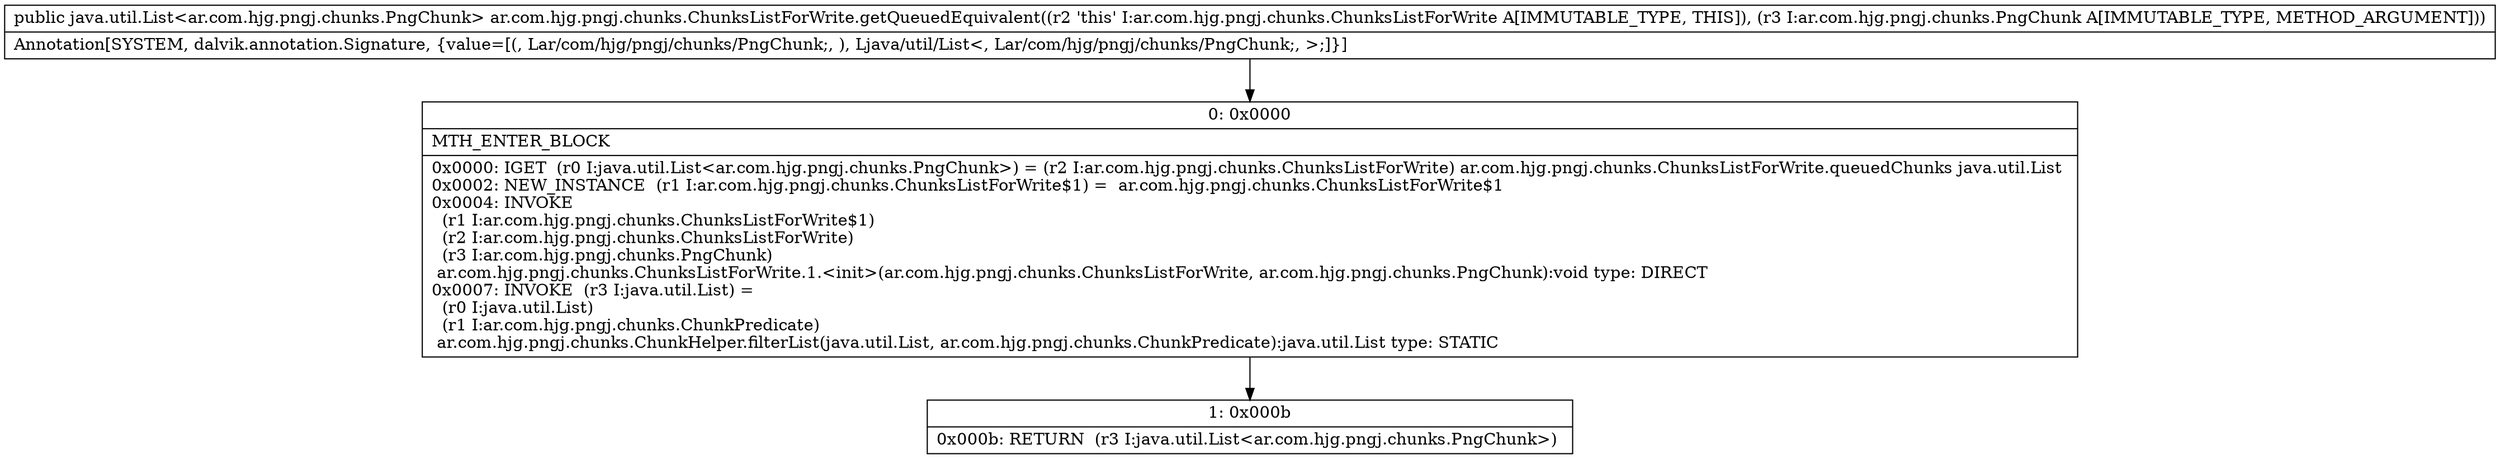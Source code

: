 digraph "CFG forar.com.hjg.pngj.chunks.ChunksListForWrite.getQueuedEquivalent(Lar\/com\/hjg\/pngj\/chunks\/PngChunk;)Ljava\/util\/List;" {
Node_0 [shape=record,label="{0\:\ 0x0000|MTH_ENTER_BLOCK\l|0x0000: IGET  (r0 I:java.util.List\<ar.com.hjg.pngj.chunks.PngChunk\>) = (r2 I:ar.com.hjg.pngj.chunks.ChunksListForWrite) ar.com.hjg.pngj.chunks.ChunksListForWrite.queuedChunks java.util.List \l0x0002: NEW_INSTANCE  (r1 I:ar.com.hjg.pngj.chunks.ChunksListForWrite$1) =  ar.com.hjg.pngj.chunks.ChunksListForWrite$1 \l0x0004: INVOKE  \l  (r1 I:ar.com.hjg.pngj.chunks.ChunksListForWrite$1)\l  (r2 I:ar.com.hjg.pngj.chunks.ChunksListForWrite)\l  (r3 I:ar.com.hjg.pngj.chunks.PngChunk)\l ar.com.hjg.pngj.chunks.ChunksListForWrite.1.\<init\>(ar.com.hjg.pngj.chunks.ChunksListForWrite, ar.com.hjg.pngj.chunks.PngChunk):void type: DIRECT \l0x0007: INVOKE  (r3 I:java.util.List) = \l  (r0 I:java.util.List)\l  (r1 I:ar.com.hjg.pngj.chunks.ChunkPredicate)\l ar.com.hjg.pngj.chunks.ChunkHelper.filterList(java.util.List, ar.com.hjg.pngj.chunks.ChunkPredicate):java.util.List type: STATIC \l}"];
Node_1 [shape=record,label="{1\:\ 0x000b|0x000b: RETURN  (r3 I:java.util.List\<ar.com.hjg.pngj.chunks.PngChunk\>) \l}"];
MethodNode[shape=record,label="{public java.util.List\<ar.com.hjg.pngj.chunks.PngChunk\> ar.com.hjg.pngj.chunks.ChunksListForWrite.getQueuedEquivalent((r2 'this' I:ar.com.hjg.pngj.chunks.ChunksListForWrite A[IMMUTABLE_TYPE, THIS]), (r3 I:ar.com.hjg.pngj.chunks.PngChunk A[IMMUTABLE_TYPE, METHOD_ARGUMENT]))  | Annotation[SYSTEM, dalvik.annotation.Signature, \{value=[(, Lar\/com\/hjg\/pngj\/chunks\/PngChunk;, ), Ljava\/util\/List\<, Lar\/com\/hjg\/pngj\/chunks\/PngChunk;, \>;]\}]\l}"];
MethodNode -> Node_0;
Node_0 -> Node_1;
}

